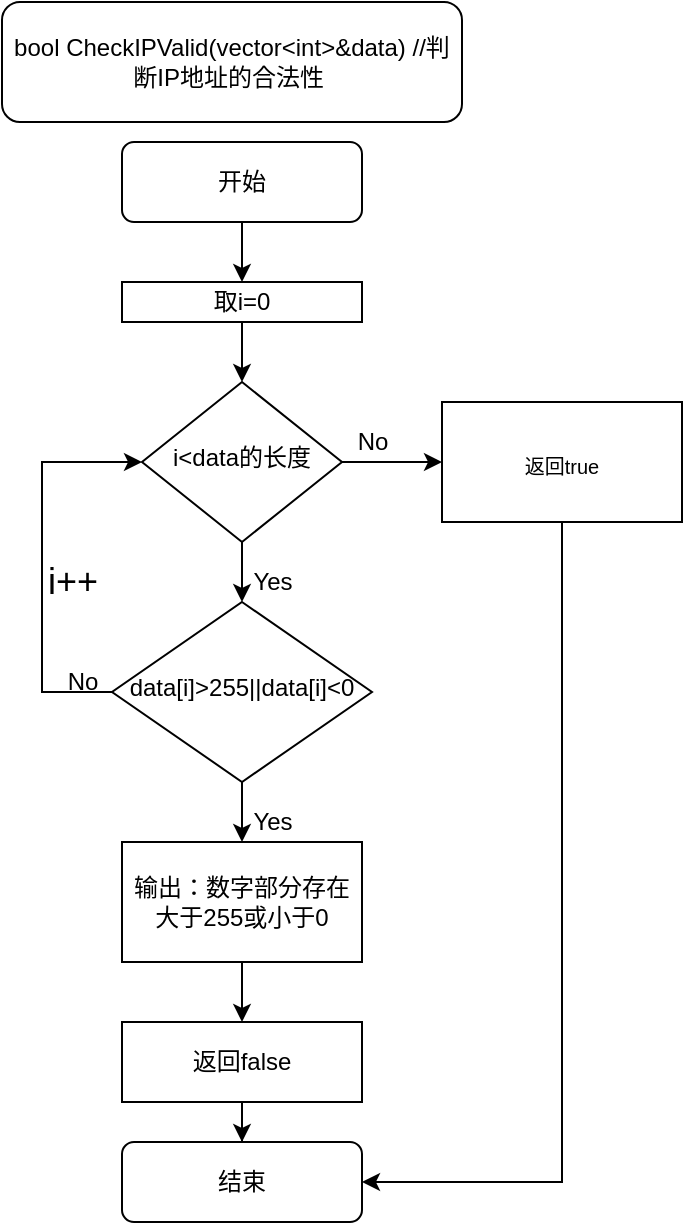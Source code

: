 <mxfile version="12.6.5" type="device"><diagram id="C5RBs43oDa-KdzZeNtuy" name="Page-1"><mxGraphModel dx="1024" dy="592" grid="1" gridSize="10" guides="1" tooltips="1" connect="1" arrows="1" fold="1" page="1" pageScale="1" pageWidth="827" pageHeight="1169" math="0" shadow="0"><root><mxCell id="WIyWlLk6GJQsqaUBKTNV-0"/><mxCell id="WIyWlLk6GJQsqaUBKTNV-1" parent="WIyWlLk6GJQsqaUBKTNV-0"/><mxCell id="hA_y3pjym5Dd-WpQMwqL-2" style="edgeStyle=orthogonalEdgeStyle;rounded=0;orthogonalLoop=1;jettySize=auto;html=1;exitX=0.5;exitY=1;exitDx=0;exitDy=0;" edge="1" parent="WIyWlLk6GJQsqaUBKTNV-1" source="WIyWlLk6GJQsqaUBKTNV-3"><mxGeometry relative="1" as="geometry"><mxPoint x="220" y="150" as="targetPoint"/></mxGeometry></mxCell><mxCell id="WIyWlLk6GJQsqaUBKTNV-3" value="开始" style="rounded=1;whiteSpace=wrap;html=1;fontSize=12;glass=0;strokeWidth=1;shadow=0;" parent="WIyWlLk6GJQsqaUBKTNV-1" vertex="1"><mxGeometry x="160" y="80" width="120" height="40" as="geometry"/></mxCell><mxCell id="hA_y3pjym5Dd-WpQMwqL-4" style="edgeStyle=orthogonalEdgeStyle;rounded=0;orthogonalLoop=1;jettySize=auto;html=1;" edge="1" parent="WIyWlLk6GJQsqaUBKTNV-1" source="WIyWlLk6GJQsqaUBKTNV-6"><mxGeometry relative="1" as="geometry"><mxPoint x="220" y="310" as="targetPoint"/></mxGeometry></mxCell><mxCell id="hA_y3pjym5Dd-WpQMwqL-18" style="edgeStyle=orthogonalEdgeStyle;rounded=0;orthogonalLoop=1;jettySize=auto;html=1;fontSize=18;" edge="1" parent="WIyWlLk6GJQsqaUBKTNV-1" source="WIyWlLk6GJQsqaUBKTNV-6"><mxGeometry relative="1" as="geometry"><mxPoint x="320" y="240" as="targetPoint"/></mxGeometry></mxCell><mxCell id="WIyWlLk6GJQsqaUBKTNV-6" value="i&amp;lt;data的长度" style="rhombus;whiteSpace=wrap;html=1;shadow=0;fontFamily=Helvetica;fontSize=12;align=center;strokeWidth=1;spacing=6;spacingTop=-4;" parent="WIyWlLk6GJQsqaUBKTNV-1" vertex="1"><mxGeometry x="170" y="200" width="100" height="80" as="geometry"/></mxCell><mxCell id="hA_y3pjym5Dd-WpQMwqL-5" style="edgeStyle=orthogonalEdgeStyle;rounded=0;orthogonalLoop=1;jettySize=auto;html=1;exitX=0.5;exitY=1;exitDx=0;exitDy=0;" edge="1" parent="WIyWlLk6GJQsqaUBKTNV-1" source="WIyWlLk6GJQsqaUBKTNV-10" target="hA_y3pjym5Dd-WpQMwqL-6"><mxGeometry relative="1" as="geometry"><mxPoint x="220" y="430" as="targetPoint"/></mxGeometry></mxCell><mxCell id="hA_y3pjym5Dd-WpQMwqL-15" style="edgeStyle=orthogonalEdgeStyle;rounded=0;orthogonalLoop=1;jettySize=auto;html=1;exitX=0;exitY=0.5;exitDx=0;exitDy=0;" edge="1" parent="WIyWlLk6GJQsqaUBKTNV-1" source="WIyWlLk6GJQsqaUBKTNV-10" target="WIyWlLk6GJQsqaUBKTNV-6"><mxGeometry relative="1" as="geometry"><mxPoint x="120" y="230" as="targetPoint"/><Array as="points"><mxPoint x="120" y="355"/><mxPoint x="120" y="240"/></Array></mxGeometry></mxCell><mxCell id="WIyWlLk6GJQsqaUBKTNV-10" value="data[i]&amp;gt;255||data[i]&amp;lt;0" style="rhombus;whiteSpace=wrap;html=1;shadow=0;fontFamily=Helvetica;fontSize=12;align=center;strokeWidth=1;spacing=6;spacingTop=-4;" parent="WIyWlLk6GJQsqaUBKTNV-1" vertex="1"><mxGeometry x="155" y="310" width="130" height="90" as="geometry"/></mxCell><mxCell id="WIyWlLk6GJQsqaUBKTNV-11" value="结束" style="rounded=1;whiteSpace=wrap;html=1;fontSize=12;glass=0;strokeWidth=1;shadow=0;" parent="WIyWlLk6GJQsqaUBKTNV-1" vertex="1"><mxGeometry x="160" y="580" width="120" height="40" as="geometry"/></mxCell><mxCell id="hA_y3pjym5Dd-WpQMwqL-0" value="bool CheckIPValid(vector&amp;lt;int&amp;gt;&amp;amp;data)&amp;nbsp;//判断IP地址的合法性&amp;nbsp;" style="rounded=1;whiteSpace=wrap;html=1;" vertex="1" parent="WIyWlLk6GJQsqaUBKTNV-1"><mxGeometry x="100" y="10" width="230" height="60" as="geometry"/></mxCell><mxCell id="hA_y3pjym5Dd-WpQMwqL-3" style="edgeStyle=orthogonalEdgeStyle;rounded=0;orthogonalLoop=1;jettySize=auto;html=1;exitX=0.5;exitY=1;exitDx=0;exitDy=0;" edge="1" parent="WIyWlLk6GJQsqaUBKTNV-1" source="hA_y3pjym5Dd-WpQMwqL-1"><mxGeometry relative="1" as="geometry"><mxPoint x="220" y="200" as="targetPoint"/></mxGeometry></mxCell><mxCell id="hA_y3pjym5Dd-WpQMwqL-1" value="取i=0" style="rounded=0;whiteSpace=wrap;html=1;" vertex="1" parent="WIyWlLk6GJQsqaUBKTNV-1"><mxGeometry x="160" y="150" width="120" height="20" as="geometry"/></mxCell><mxCell id="hA_y3pjym5Dd-WpQMwqL-7" style="edgeStyle=orthogonalEdgeStyle;rounded=0;orthogonalLoop=1;jettySize=auto;html=1;exitX=0.5;exitY=1;exitDx=0;exitDy=0;" edge="1" parent="WIyWlLk6GJQsqaUBKTNV-1" source="hA_y3pjym5Dd-WpQMwqL-6"><mxGeometry relative="1" as="geometry"><mxPoint x="220" y="520" as="targetPoint"/></mxGeometry></mxCell><mxCell id="hA_y3pjym5Dd-WpQMwqL-6" value="输出：数字部分存在大于255或小于0" style="rounded=0;whiteSpace=wrap;html=1;" vertex="1" parent="WIyWlLk6GJQsqaUBKTNV-1"><mxGeometry x="160" y="430" width="120" height="60" as="geometry"/></mxCell><mxCell id="hA_y3pjym5Dd-WpQMwqL-9" style="edgeStyle=orthogonalEdgeStyle;rounded=0;orthogonalLoop=1;jettySize=auto;html=1;entryX=0.5;entryY=0;entryDx=0;entryDy=0;" edge="1" parent="WIyWlLk6GJQsqaUBKTNV-1" source="hA_y3pjym5Dd-WpQMwqL-8" target="WIyWlLk6GJQsqaUBKTNV-11"><mxGeometry relative="1" as="geometry"/></mxCell><mxCell id="hA_y3pjym5Dd-WpQMwqL-8" value="返回false" style="rounded=0;whiteSpace=wrap;html=1;" vertex="1" parent="WIyWlLk6GJQsqaUBKTNV-1"><mxGeometry x="160" y="520" width="120" height="40" as="geometry"/></mxCell><mxCell id="hA_y3pjym5Dd-WpQMwqL-11" value="No" style="text;html=1;align=center;verticalAlign=middle;resizable=0;points=[];autosize=1;" vertex="1" parent="WIyWlLk6GJQsqaUBKTNV-1"><mxGeometry x="270" y="220" width="30" height="20" as="geometry"/></mxCell><mxCell id="hA_y3pjym5Dd-WpQMwqL-12" value="Yes" style="text;html=1;align=center;verticalAlign=middle;resizable=0;points=[];autosize=1;" vertex="1" parent="WIyWlLk6GJQsqaUBKTNV-1"><mxGeometry x="220" y="290" width="30" height="20" as="geometry"/></mxCell><mxCell id="hA_y3pjym5Dd-WpQMwqL-13" value="Yes" style="text;html=1;align=center;verticalAlign=middle;resizable=0;points=[];autosize=1;" vertex="1" parent="WIyWlLk6GJQsqaUBKTNV-1"><mxGeometry x="220" y="410" width="30" height="20" as="geometry"/></mxCell><mxCell id="hA_y3pjym5Dd-WpQMwqL-16" value="No" style="text;html=1;align=center;verticalAlign=middle;resizable=0;points=[];autosize=1;" vertex="1" parent="WIyWlLk6GJQsqaUBKTNV-1"><mxGeometry x="125" y="340" width="30" height="20" as="geometry"/></mxCell><mxCell id="hA_y3pjym5Dd-WpQMwqL-17" value="i++" style="text;html=1;align=center;verticalAlign=middle;resizable=0;points=[];autosize=1;fontSize=18;" vertex="1" parent="WIyWlLk6GJQsqaUBKTNV-1"><mxGeometry x="115" y="285" width="40" height="30" as="geometry"/></mxCell><mxCell id="hA_y3pjym5Dd-WpQMwqL-20" style="edgeStyle=orthogonalEdgeStyle;rounded=0;orthogonalLoop=1;jettySize=auto;html=1;fontSize=18;entryX=1;entryY=0.5;entryDx=0;entryDy=0;" edge="1" parent="WIyWlLk6GJQsqaUBKTNV-1" source="hA_y3pjym5Dd-WpQMwqL-19" target="WIyWlLk6GJQsqaUBKTNV-11"><mxGeometry relative="1" as="geometry"><mxPoint x="380" y="600" as="targetPoint"/><Array as="points"><mxPoint x="380" y="600"/></Array></mxGeometry></mxCell><mxCell id="hA_y3pjym5Dd-WpQMwqL-19" value="&lt;font size=&quot;1&quot;&gt;返回true&lt;/font&gt;" style="rounded=0;whiteSpace=wrap;html=1;fontSize=18;" vertex="1" parent="WIyWlLk6GJQsqaUBKTNV-1"><mxGeometry x="320" y="210" width="120" height="60" as="geometry"/></mxCell></root></mxGraphModel></diagram></mxfile>